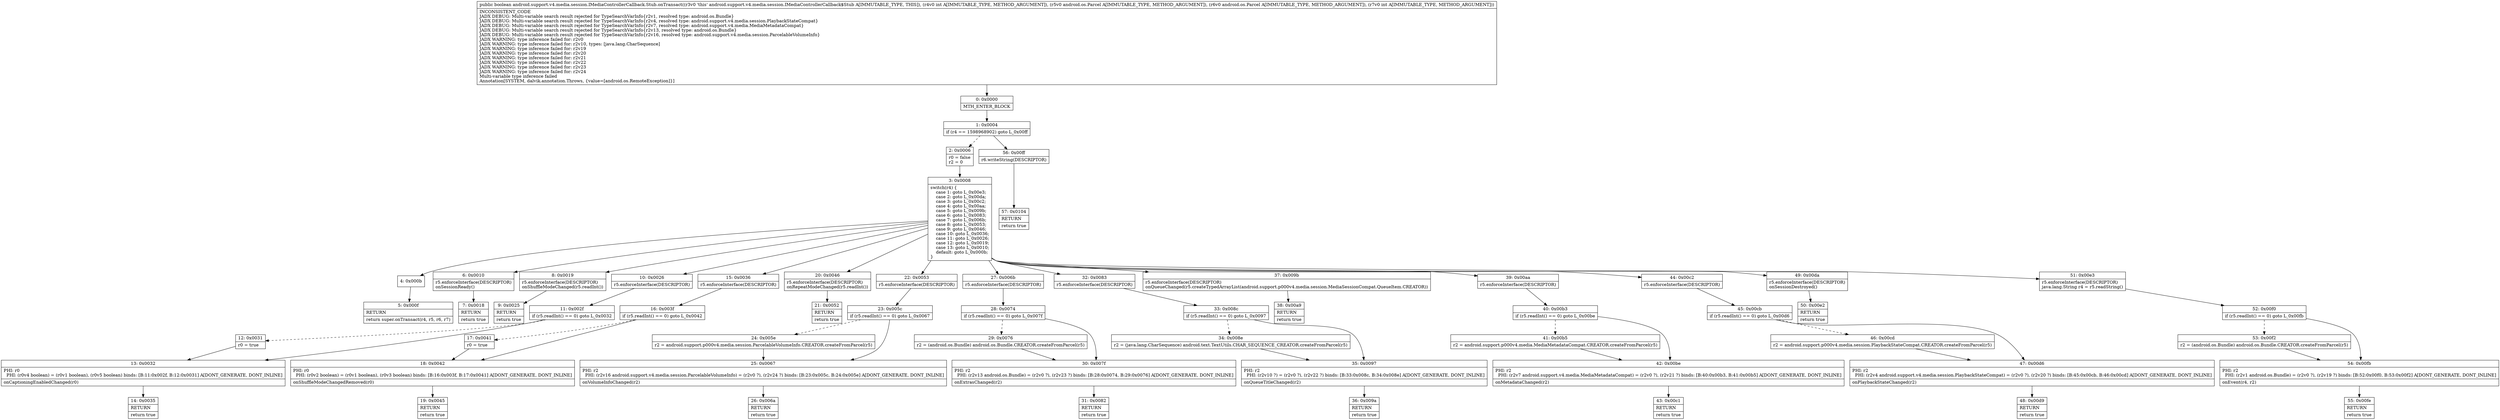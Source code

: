 digraph "CFG forandroid.support.v4.media.session.IMediaControllerCallback.Stub.onTransact(ILandroid\/os\/Parcel;Landroid\/os\/Parcel;I)Z" {
Node_0 [shape=record,label="{0\:\ 0x0000|MTH_ENTER_BLOCK\l}"];
Node_1 [shape=record,label="{1\:\ 0x0004|if (r4 == 1598968902) goto L_0x00ff\l}"];
Node_2 [shape=record,label="{2\:\ 0x0006|r0 = false\lr2 = 0\l}"];
Node_3 [shape=record,label="{3\:\ 0x0008|switch(r4) \{\l    case 1: goto L_0x00e3;\l    case 2: goto L_0x00da;\l    case 3: goto L_0x00c2;\l    case 4: goto L_0x00aa;\l    case 5: goto L_0x009b;\l    case 6: goto L_0x0083;\l    case 7: goto L_0x006b;\l    case 8: goto L_0x0053;\l    case 9: goto L_0x0046;\l    case 10: goto L_0x0036;\l    case 11: goto L_0x0026;\l    case 12: goto L_0x0019;\l    case 13: goto L_0x0010;\l    default: goto L_0x000b;\l\}\l}"];
Node_4 [shape=record,label="{4\:\ 0x000b}"];
Node_5 [shape=record,label="{5\:\ 0x000f|RETURN\l|return super.onTransact(r4, r5, r6, r7)\l}"];
Node_6 [shape=record,label="{6\:\ 0x0010|r5.enforceInterface(DESCRIPTOR)\lonSessionReady()\l}"];
Node_7 [shape=record,label="{7\:\ 0x0018|RETURN\l|return true\l}"];
Node_8 [shape=record,label="{8\:\ 0x0019|r5.enforceInterface(DESCRIPTOR)\lonShuffleModeChanged(r5.readInt())\l}"];
Node_9 [shape=record,label="{9\:\ 0x0025|RETURN\l|return true\l}"];
Node_10 [shape=record,label="{10\:\ 0x0026|r5.enforceInterface(DESCRIPTOR)\l}"];
Node_11 [shape=record,label="{11\:\ 0x002f|if (r5.readInt() == 0) goto L_0x0032\l}"];
Node_12 [shape=record,label="{12\:\ 0x0031|r0 = true\l}"];
Node_13 [shape=record,label="{13\:\ 0x0032|PHI: r0 \l  PHI: (r0v4 boolean) = (r0v1 boolean), (r0v5 boolean) binds: [B:11:0x002f, B:12:0x0031] A[DONT_GENERATE, DONT_INLINE]\l|onCaptioningEnabledChanged(r0)\l}"];
Node_14 [shape=record,label="{14\:\ 0x0035|RETURN\l|return true\l}"];
Node_15 [shape=record,label="{15\:\ 0x0036|r5.enforceInterface(DESCRIPTOR)\l}"];
Node_16 [shape=record,label="{16\:\ 0x003f|if (r5.readInt() == 0) goto L_0x0042\l}"];
Node_17 [shape=record,label="{17\:\ 0x0041|r0 = true\l}"];
Node_18 [shape=record,label="{18\:\ 0x0042|PHI: r0 \l  PHI: (r0v2 boolean) = (r0v1 boolean), (r0v3 boolean) binds: [B:16:0x003f, B:17:0x0041] A[DONT_GENERATE, DONT_INLINE]\l|onShuffleModeChangedRemoved(r0)\l}"];
Node_19 [shape=record,label="{19\:\ 0x0045|RETURN\l|return true\l}"];
Node_20 [shape=record,label="{20\:\ 0x0046|r5.enforceInterface(DESCRIPTOR)\lonRepeatModeChanged(r5.readInt())\l}"];
Node_21 [shape=record,label="{21\:\ 0x0052|RETURN\l|return true\l}"];
Node_22 [shape=record,label="{22\:\ 0x0053|r5.enforceInterface(DESCRIPTOR)\l}"];
Node_23 [shape=record,label="{23\:\ 0x005c|if (r5.readInt() == 0) goto L_0x0067\l}"];
Node_24 [shape=record,label="{24\:\ 0x005e|r2 = android.support.p000v4.media.session.ParcelableVolumeInfo.CREATOR.createFromParcel(r5)\l}"];
Node_25 [shape=record,label="{25\:\ 0x0067|PHI: r2 \l  PHI: (r2v16 android.support.v4.media.session.ParcelableVolumeInfo) = (r2v0 ?), (r2v24 ?) binds: [B:23:0x005c, B:24:0x005e] A[DONT_GENERATE, DONT_INLINE]\l|onVolumeInfoChanged(r2)\l}"];
Node_26 [shape=record,label="{26\:\ 0x006a|RETURN\l|return true\l}"];
Node_27 [shape=record,label="{27\:\ 0x006b|r5.enforceInterface(DESCRIPTOR)\l}"];
Node_28 [shape=record,label="{28\:\ 0x0074|if (r5.readInt() == 0) goto L_0x007f\l}"];
Node_29 [shape=record,label="{29\:\ 0x0076|r2 = (android.os.Bundle) android.os.Bundle.CREATOR.createFromParcel(r5)\l}"];
Node_30 [shape=record,label="{30\:\ 0x007f|PHI: r2 \l  PHI: (r2v13 android.os.Bundle) = (r2v0 ?), (r2v23 ?) binds: [B:28:0x0074, B:29:0x0076] A[DONT_GENERATE, DONT_INLINE]\l|onExtrasChanged(r2)\l}"];
Node_31 [shape=record,label="{31\:\ 0x0082|RETURN\l|return true\l}"];
Node_32 [shape=record,label="{32\:\ 0x0083|r5.enforceInterface(DESCRIPTOR)\l}"];
Node_33 [shape=record,label="{33\:\ 0x008c|if (r5.readInt() == 0) goto L_0x0097\l}"];
Node_34 [shape=record,label="{34\:\ 0x008e|r2 = (java.lang.CharSequence) android.text.TextUtils.CHAR_SEQUENCE_CREATOR.createFromParcel(r5)\l}"];
Node_35 [shape=record,label="{35\:\ 0x0097|PHI: r2 \l  PHI: (r2v10 ?) = (r2v0 ?), (r2v22 ?) binds: [B:33:0x008c, B:34:0x008e] A[DONT_GENERATE, DONT_INLINE]\l|onQueueTitleChanged(r2)\l}"];
Node_36 [shape=record,label="{36\:\ 0x009a|RETURN\l|return true\l}"];
Node_37 [shape=record,label="{37\:\ 0x009b|r5.enforceInterface(DESCRIPTOR)\lonQueueChanged(r5.createTypedArrayList(android.support.p000v4.media.session.MediaSessionCompat.QueueItem.CREATOR))\l}"];
Node_38 [shape=record,label="{38\:\ 0x00a9|RETURN\l|return true\l}"];
Node_39 [shape=record,label="{39\:\ 0x00aa|r5.enforceInterface(DESCRIPTOR)\l}"];
Node_40 [shape=record,label="{40\:\ 0x00b3|if (r5.readInt() == 0) goto L_0x00be\l}"];
Node_41 [shape=record,label="{41\:\ 0x00b5|r2 = android.support.p000v4.media.MediaMetadataCompat.CREATOR.createFromParcel(r5)\l}"];
Node_42 [shape=record,label="{42\:\ 0x00be|PHI: r2 \l  PHI: (r2v7 android.support.v4.media.MediaMetadataCompat) = (r2v0 ?), (r2v21 ?) binds: [B:40:0x00b3, B:41:0x00b5] A[DONT_GENERATE, DONT_INLINE]\l|onMetadataChanged(r2)\l}"];
Node_43 [shape=record,label="{43\:\ 0x00c1|RETURN\l|return true\l}"];
Node_44 [shape=record,label="{44\:\ 0x00c2|r5.enforceInterface(DESCRIPTOR)\l}"];
Node_45 [shape=record,label="{45\:\ 0x00cb|if (r5.readInt() == 0) goto L_0x00d6\l}"];
Node_46 [shape=record,label="{46\:\ 0x00cd|r2 = android.support.p000v4.media.session.PlaybackStateCompat.CREATOR.createFromParcel(r5)\l}"];
Node_47 [shape=record,label="{47\:\ 0x00d6|PHI: r2 \l  PHI: (r2v4 android.support.v4.media.session.PlaybackStateCompat) = (r2v0 ?), (r2v20 ?) binds: [B:45:0x00cb, B:46:0x00cd] A[DONT_GENERATE, DONT_INLINE]\l|onPlaybackStateChanged(r2)\l}"];
Node_48 [shape=record,label="{48\:\ 0x00d9|RETURN\l|return true\l}"];
Node_49 [shape=record,label="{49\:\ 0x00da|r5.enforceInterface(DESCRIPTOR)\lonSessionDestroyed()\l}"];
Node_50 [shape=record,label="{50\:\ 0x00e2|RETURN\l|return true\l}"];
Node_51 [shape=record,label="{51\:\ 0x00e3|r5.enforceInterface(DESCRIPTOR)\ljava.lang.String r4 = r5.readString()\l}"];
Node_52 [shape=record,label="{52\:\ 0x00f0|if (r5.readInt() == 0) goto L_0x00fb\l}"];
Node_53 [shape=record,label="{53\:\ 0x00f2|r2 = (android.os.Bundle) android.os.Bundle.CREATOR.createFromParcel(r5)\l}"];
Node_54 [shape=record,label="{54\:\ 0x00fb|PHI: r2 \l  PHI: (r2v1 android.os.Bundle) = (r2v0 ?), (r2v19 ?) binds: [B:52:0x00f0, B:53:0x00f2] A[DONT_GENERATE, DONT_INLINE]\l|onEvent(r4, r2)\l}"];
Node_55 [shape=record,label="{55\:\ 0x00fe|RETURN\l|return true\l}"];
Node_56 [shape=record,label="{56\:\ 0x00ff|r6.writeString(DESCRIPTOR)\l}"];
Node_57 [shape=record,label="{57\:\ 0x0104|RETURN\l|return true\l}"];
MethodNode[shape=record,label="{public boolean android.support.v4.media.session.IMediaControllerCallback.Stub.onTransact((r3v0 'this' android.support.v4.media.session.IMediaControllerCallback$Stub A[IMMUTABLE_TYPE, THIS]), (r4v0 int A[IMMUTABLE_TYPE, METHOD_ARGUMENT]), (r5v0 android.os.Parcel A[IMMUTABLE_TYPE, METHOD_ARGUMENT]), (r6v0 android.os.Parcel A[IMMUTABLE_TYPE, METHOD_ARGUMENT]), (r7v0 int A[IMMUTABLE_TYPE, METHOD_ARGUMENT]))  | INCONSISTENT_CODE\lJADX DEBUG: Multi\-variable search result rejected for TypeSearchVarInfo\{r2v1, resolved type: android.os.Bundle\}\lJADX DEBUG: Multi\-variable search result rejected for TypeSearchVarInfo\{r2v4, resolved type: android.support.v4.media.session.PlaybackStateCompat\}\lJADX DEBUG: Multi\-variable search result rejected for TypeSearchVarInfo\{r2v7, resolved type: android.support.v4.media.MediaMetadataCompat\}\lJADX DEBUG: Multi\-variable search result rejected for TypeSearchVarInfo\{r2v13, resolved type: android.os.Bundle\}\lJADX DEBUG: Multi\-variable search result rejected for TypeSearchVarInfo\{r2v16, resolved type: android.support.v4.media.session.ParcelableVolumeInfo\}\lJADX WARNING: type inference failed for: r2v0\lJADX WARNING: type inference failed for: r2v10, types: [java.lang.CharSequence]\lJADX WARNING: type inference failed for: r2v19\lJADX WARNING: type inference failed for: r2v20\lJADX WARNING: type inference failed for: r2v21\lJADX WARNING: type inference failed for: r2v22\lJADX WARNING: type inference failed for: r2v23\lJADX WARNING: type inference failed for: r2v24\lMulti\-variable type inference failed\lAnnotation[SYSTEM, dalvik.annotation.Throws, \{value=[android.os.RemoteException]\}]\l}"];
MethodNode -> Node_0;
Node_0 -> Node_1;
Node_1 -> Node_2[style=dashed];
Node_1 -> Node_56;
Node_2 -> Node_3;
Node_3 -> Node_4;
Node_3 -> Node_6;
Node_3 -> Node_8;
Node_3 -> Node_10;
Node_3 -> Node_15;
Node_3 -> Node_20;
Node_3 -> Node_22;
Node_3 -> Node_27;
Node_3 -> Node_32;
Node_3 -> Node_37;
Node_3 -> Node_39;
Node_3 -> Node_44;
Node_3 -> Node_49;
Node_3 -> Node_51;
Node_4 -> Node_5;
Node_6 -> Node_7;
Node_8 -> Node_9;
Node_10 -> Node_11;
Node_11 -> Node_12[style=dashed];
Node_11 -> Node_13;
Node_12 -> Node_13;
Node_13 -> Node_14;
Node_15 -> Node_16;
Node_16 -> Node_17[style=dashed];
Node_16 -> Node_18;
Node_17 -> Node_18;
Node_18 -> Node_19;
Node_20 -> Node_21;
Node_22 -> Node_23;
Node_23 -> Node_24[style=dashed];
Node_23 -> Node_25;
Node_24 -> Node_25;
Node_25 -> Node_26;
Node_27 -> Node_28;
Node_28 -> Node_29[style=dashed];
Node_28 -> Node_30;
Node_29 -> Node_30;
Node_30 -> Node_31;
Node_32 -> Node_33;
Node_33 -> Node_34[style=dashed];
Node_33 -> Node_35;
Node_34 -> Node_35;
Node_35 -> Node_36;
Node_37 -> Node_38;
Node_39 -> Node_40;
Node_40 -> Node_41[style=dashed];
Node_40 -> Node_42;
Node_41 -> Node_42;
Node_42 -> Node_43;
Node_44 -> Node_45;
Node_45 -> Node_46[style=dashed];
Node_45 -> Node_47;
Node_46 -> Node_47;
Node_47 -> Node_48;
Node_49 -> Node_50;
Node_51 -> Node_52;
Node_52 -> Node_53[style=dashed];
Node_52 -> Node_54;
Node_53 -> Node_54;
Node_54 -> Node_55;
Node_56 -> Node_57;
}

